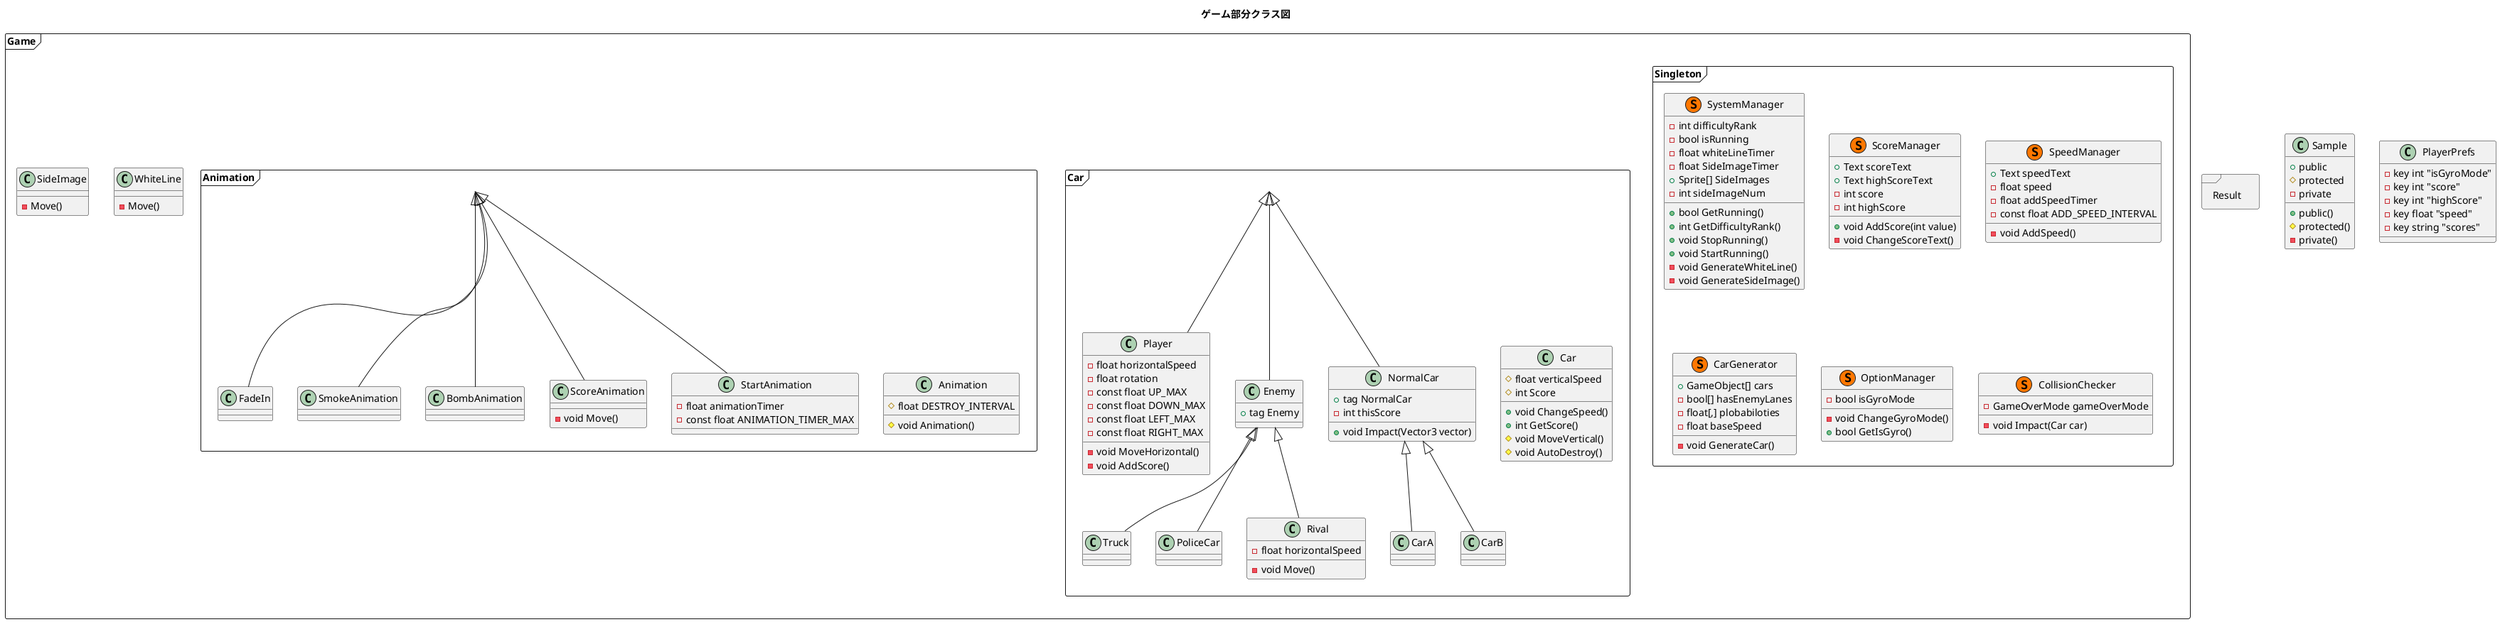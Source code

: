 @startuml
title ゲーム部分クラス図

class Sample{
    + public
    # protected
    - private
    + public()
    # protected()
    - private()
}

class PlayerPrefs {
    - key int "isGyroMode"
    - key int "score"
    - key int "highScore"
    - key float "speed"
    - key string "scores"
}

package Game <<Frame>>{

    package Singleton <<Frame>>{
        class SystemManager << (S,#FF7700)>>{
            - int difficultyRank
            - bool isRunning
            - float whiteLineTimer
            - float SideImageTimer
            + Sprite[] SideImages
            - int sideImageNum
            + bool GetRunning()
            + int GetDifficultyRank()
            + void StopRunning()
            + void StartRunning()
            - void GenerateWhiteLine()
            - void GenerateSideImage()
        }

        class ScoreManager << (S,#FF7700)>>{
            + Text scoreText
            + Text highScoreText
            - int score
            - int highScore
            + void AddScore(int value)
            - void ChangeScoreText()
        }

        class SpeedManager << (S,#FF7700)>>{
            + Text speedText
            - float speed
            - float addSpeedTimer
            - const float ADD_SPEED_INTERVAL
            - void AddSpeed()
        }

        class CarGenerator << (S,#FF7700)>>{
            + GameObject[] cars
            - bool[] hasEnemyLanes
            - float[,] plobabiloties
            - float baseSpeed
            - void GenerateCar()
        }

        class OptionManager << (S,#FF7700)>>{
            - bool isGyroMode
            - void ChangeGyroMode()
            + bool GetIsGyro()
        }

        class CollisionChecker << (S,#FF7700)>>{
            - GameOverMode gameOverMode
            - void Impact(Car car)
        }

    }

    package Car <<Frame>>{
        class Car{
            # float verticalSpeed
            # int Score
            + void ChangeSpeed()
            + int GetScore()
            # void MoveVertical()
            # void AutoDestroy()
        }

        class NormalCar{
            + tag NormalCar
            - int thisScore
            + void Impact(Vector3 vector)
        }

        class CarA{
    
        }
        class CarB{
    
        }

        class Enemy{
            + tag Enemy
        }

        class Truck{

        }
        class PoliceCar{

        }

        class Rival{
            - float horizontalSpeed
            - void Move()
        }

        class Player{
            - float horizontalSpeed
            - float rotation
            - const float UP_MAX
            - const float DOWN_MAX
            - const float LEFT_MAX
            - const float RIGHT_MAX
            - void MoveHorizontal()
            - void AddScore()
        }
    }


    package Animation <<Frame>>{

        class Animation{
            # float DESTROY_INTERVAL
            # void Animation()
        }

        class StartAnimation {
            - float animationTimer
            - const float ANIMATION_TIMER_MAX
        }

        class ScoreAnimation{
            - void Move()
        }

        class BombAnimation{
        
        }
        class SmokeAnimation{
        
        }

        class FadeIn{
        
        }
    }

    class WhiteLine{
        - Move()
    }

    class SideImage{
        - Move()
    }


    Car<|-- Player
    Car<|-- NormalCar
    NormalCar<|--CarA
    NormalCar<|--CarB
    Car<|-- Enemy

    Enemy<|-- Truck
    Enemy<|-- PoliceCar
    Enemy<|-- Rival

    Animation<|--ScoreAnimation
    Animation<|--BombAnimation
    Animation<|--SmokeAnimation
    Animation<|--FadeIn
    Animation<|--StartAnimation
}

package Result <<Frame>>{
    
}



@enduml